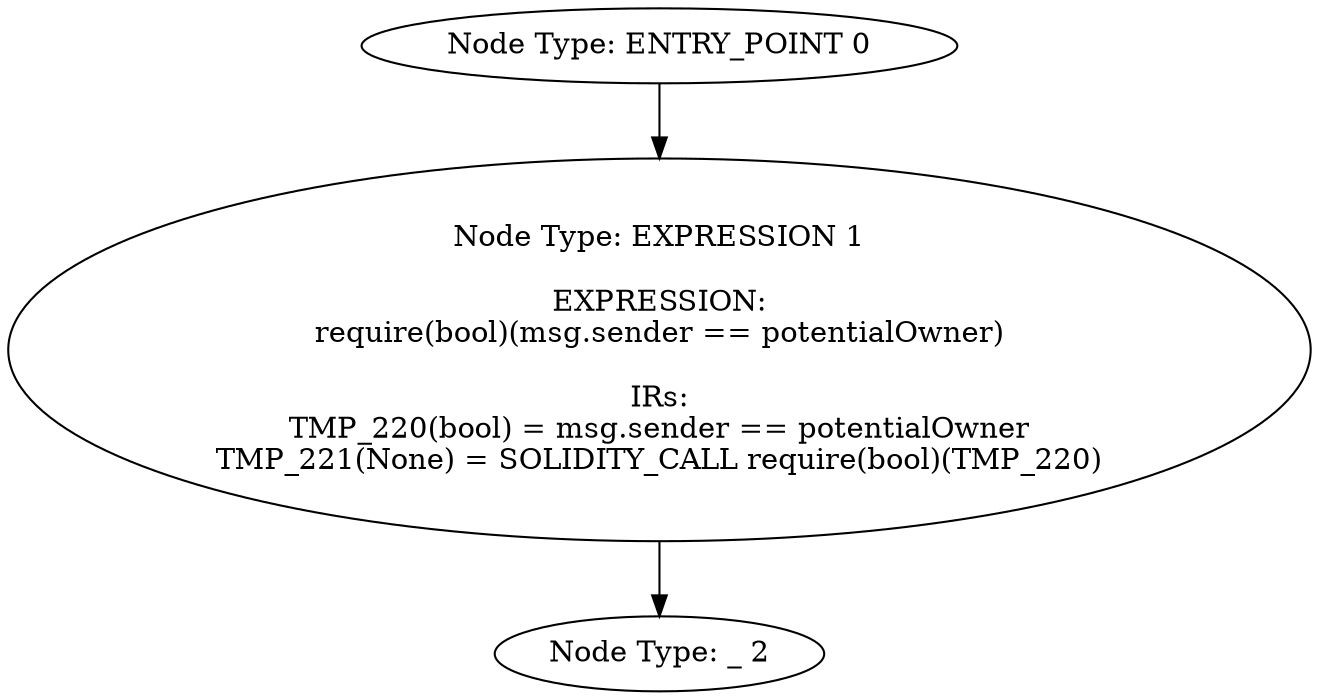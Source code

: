 digraph{
0[label="Node Type: ENTRY_POINT 0
"];
0->1;
1[label="Node Type: EXPRESSION 1

EXPRESSION:
require(bool)(msg.sender == potentialOwner)

IRs:
TMP_220(bool) = msg.sender == potentialOwner
TMP_221(None) = SOLIDITY_CALL require(bool)(TMP_220)"];
1->2;
2[label="Node Type: _ 2
"];
}
